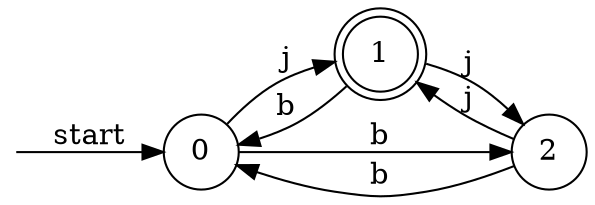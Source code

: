 digraph dfa {
    rankdir = LR;
    node [shape = circle];
    __start [style = invis, shape = point];
    __start -> "0" [ label = "start" ];
    node [shape = doublecircle]; "1"
    node [shape = circle];
    "0" -> "2" [ label = "b" ];
    "0" -> "1" [ label = "j" ];
    "2" -> "0" [ label = "b" ];
    "2" -> "1" [ label = "j" ];
    "1" -> "0" [ label = "b" ];
    "1" -> "2" [ label = "j" ];
}
